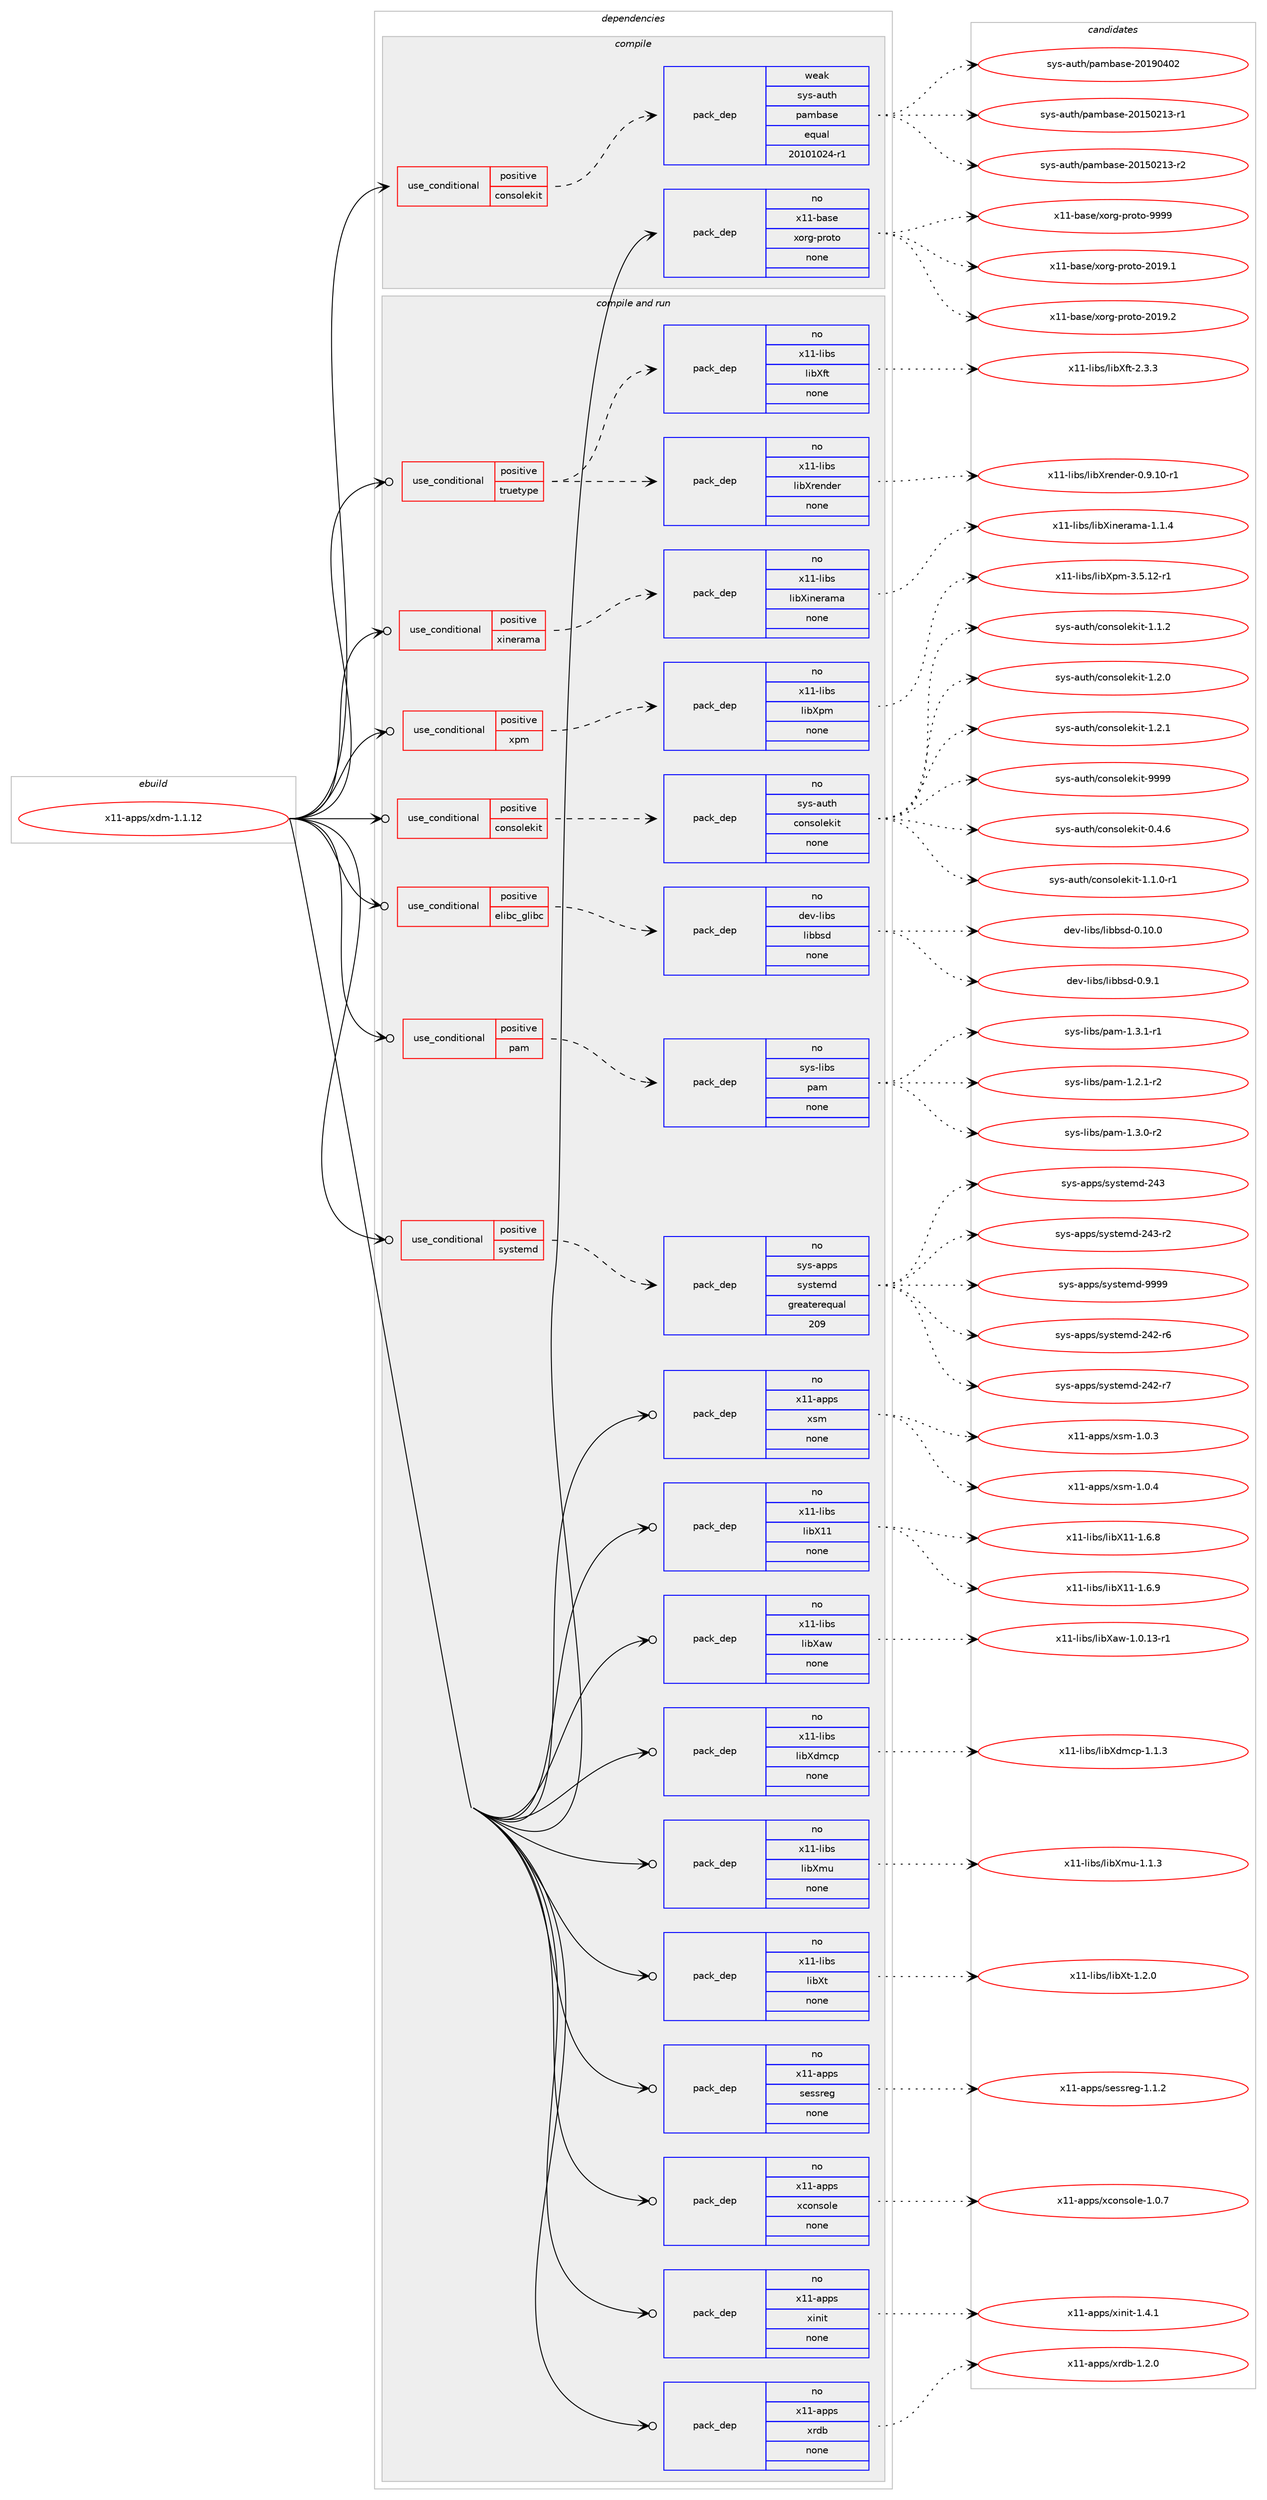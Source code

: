 digraph prolog {

# *************
# Graph options
# *************

newrank=true;
concentrate=true;
compound=true;
graph [rankdir=LR,fontname=Helvetica,fontsize=10,ranksep=1.5];#, ranksep=2.5, nodesep=0.2];
edge  [arrowhead=vee];
node  [fontname=Helvetica,fontsize=10];

# **********
# The ebuild
# **********

subgraph cluster_leftcol {
color=gray;
rank=same;
label=<<i>ebuild</i>>;
id [label="x11-apps/xdm-1.1.12", color=red, width=4, href="../x11-apps/xdm-1.1.12.svg"];
}

# ****************
# The dependencies
# ****************

subgraph cluster_midcol {
color=gray;
label=<<i>dependencies</i>>;
subgraph cluster_compile {
fillcolor="#eeeeee";
style=filled;
label=<<i>compile</i>>;
subgraph cond218862 {
dependency912628 [label=<<TABLE BORDER="0" CELLBORDER="1" CELLSPACING="0" CELLPADDING="4"><TR><TD ROWSPAN="3" CELLPADDING="10">use_conditional</TD></TR><TR><TD>positive</TD></TR><TR><TD>consolekit</TD></TR></TABLE>>, shape=none, color=red];
subgraph pack677307 {
dependency912629 [label=<<TABLE BORDER="0" CELLBORDER="1" CELLSPACING="0" CELLPADDING="4" WIDTH="220"><TR><TD ROWSPAN="6" CELLPADDING="30">pack_dep</TD></TR><TR><TD WIDTH="110">weak</TD></TR><TR><TD>sys-auth</TD></TR><TR><TD>pambase</TD></TR><TR><TD>equal</TD></TR><TR><TD>20101024-r1</TD></TR></TABLE>>, shape=none, color=blue];
}
dependency912628:e -> dependency912629:w [weight=20,style="dashed",arrowhead="vee"];
}
id:e -> dependency912628:w [weight=20,style="solid",arrowhead="vee"];
subgraph pack677308 {
dependency912630 [label=<<TABLE BORDER="0" CELLBORDER="1" CELLSPACING="0" CELLPADDING="4" WIDTH="220"><TR><TD ROWSPAN="6" CELLPADDING="30">pack_dep</TD></TR><TR><TD WIDTH="110">no</TD></TR><TR><TD>x11-base</TD></TR><TR><TD>xorg-proto</TD></TR><TR><TD>none</TD></TR><TR><TD></TD></TR></TABLE>>, shape=none, color=blue];
}
id:e -> dependency912630:w [weight=20,style="solid",arrowhead="vee"];
}
subgraph cluster_compileandrun {
fillcolor="#eeeeee";
style=filled;
label=<<i>compile and run</i>>;
subgraph cond218863 {
dependency912631 [label=<<TABLE BORDER="0" CELLBORDER="1" CELLSPACING="0" CELLPADDING="4"><TR><TD ROWSPAN="3" CELLPADDING="10">use_conditional</TD></TR><TR><TD>positive</TD></TR><TR><TD>consolekit</TD></TR></TABLE>>, shape=none, color=red];
subgraph pack677309 {
dependency912632 [label=<<TABLE BORDER="0" CELLBORDER="1" CELLSPACING="0" CELLPADDING="4" WIDTH="220"><TR><TD ROWSPAN="6" CELLPADDING="30">pack_dep</TD></TR><TR><TD WIDTH="110">no</TD></TR><TR><TD>sys-auth</TD></TR><TR><TD>consolekit</TD></TR><TR><TD>none</TD></TR><TR><TD></TD></TR></TABLE>>, shape=none, color=blue];
}
dependency912631:e -> dependency912632:w [weight=20,style="dashed",arrowhead="vee"];
}
id:e -> dependency912631:w [weight=20,style="solid",arrowhead="odotvee"];
subgraph cond218864 {
dependency912633 [label=<<TABLE BORDER="0" CELLBORDER="1" CELLSPACING="0" CELLPADDING="4"><TR><TD ROWSPAN="3" CELLPADDING="10">use_conditional</TD></TR><TR><TD>positive</TD></TR><TR><TD>elibc_glibc</TD></TR></TABLE>>, shape=none, color=red];
subgraph pack677310 {
dependency912634 [label=<<TABLE BORDER="0" CELLBORDER="1" CELLSPACING="0" CELLPADDING="4" WIDTH="220"><TR><TD ROWSPAN="6" CELLPADDING="30">pack_dep</TD></TR><TR><TD WIDTH="110">no</TD></TR><TR><TD>dev-libs</TD></TR><TR><TD>libbsd</TD></TR><TR><TD>none</TD></TR><TR><TD></TD></TR></TABLE>>, shape=none, color=blue];
}
dependency912633:e -> dependency912634:w [weight=20,style="dashed",arrowhead="vee"];
}
id:e -> dependency912633:w [weight=20,style="solid",arrowhead="odotvee"];
subgraph cond218865 {
dependency912635 [label=<<TABLE BORDER="0" CELLBORDER="1" CELLSPACING="0" CELLPADDING="4"><TR><TD ROWSPAN="3" CELLPADDING="10">use_conditional</TD></TR><TR><TD>positive</TD></TR><TR><TD>pam</TD></TR></TABLE>>, shape=none, color=red];
subgraph pack677311 {
dependency912636 [label=<<TABLE BORDER="0" CELLBORDER="1" CELLSPACING="0" CELLPADDING="4" WIDTH="220"><TR><TD ROWSPAN="6" CELLPADDING="30">pack_dep</TD></TR><TR><TD WIDTH="110">no</TD></TR><TR><TD>sys-libs</TD></TR><TR><TD>pam</TD></TR><TR><TD>none</TD></TR><TR><TD></TD></TR></TABLE>>, shape=none, color=blue];
}
dependency912635:e -> dependency912636:w [weight=20,style="dashed",arrowhead="vee"];
}
id:e -> dependency912635:w [weight=20,style="solid",arrowhead="odotvee"];
subgraph cond218866 {
dependency912637 [label=<<TABLE BORDER="0" CELLBORDER="1" CELLSPACING="0" CELLPADDING="4"><TR><TD ROWSPAN="3" CELLPADDING="10">use_conditional</TD></TR><TR><TD>positive</TD></TR><TR><TD>systemd</TD></TR></TABLE>>, shape=none, color=red];
subgraph pack677312 {
dependency912638 [label=<<TABLE BORDER="0" CELLBORDER="1" CELLSPACING="0" CELLPADDING="4" WIDTH="220"><TR><TD ROWSPAN="6" CELLPADDING="30">pack_dep</TD></TR><TR><TD WIDTH="110">no</TD></TR><TR><TD>sys-apps</TD></TR><TR><TD>systemd</TD></TR><TR><TD>greaterequal</TD></TR><TR><TD>209</TD></TR></TABLE>>, shape=none, color=blue];
}
dependency912637:e -> dependency912638:w [weight=20,style="dashed",arrowhead="vee"];
}
id:e -> dependency912637:w [weight=20,style="solid",arrowhead="odotvee"];
subgraph cond218867 {
dependency912639 [label=<<TABLE BORDER="0" CELLBORDER="1" CELLSPACING="0" CELLPADDING="4"><TR><TD ROWSPAN="3" CELLPADDING="10">use_conditional</TD></TR><TR><TD>positive</TD></TR><TR><TD>truetype</TD></TR></TABLE>>, shape=none, color=red];
subgraph pack677313 {
dependency912640 [label=<<TABLE BORDER="0" CELLBORDER="1" CELLSPACING="0" CELLPADDING="4" WIDTH="220"><TR><TD ROWSPAN="6" CELLPADDING="30">pack_dep</TD></TR><TR><TD WIDTH="110">no</TD></TR><TR><TD>x11-libs</TD></TR><TR><TD>libXrender</TD></TR><TR><TD>none</TD></TR><TR><TD></TD></TR></TABLE>>, shape=none, color=blue];
}
dependency912639:e -> dependency912640:w [weight=20,style="dashed",arrowhead="vee"];
subgraph pack677314 {
dependency912641 [label=<<TABLE BORDER="0" CELLBORDER="1" CELLSPACING="0" CELLPADDING="4" WIDTH="220"><TR><TD ROWSPAN="6" CELLPADDING="30">pack_dep</TD></TR><TR><TD WIDTH="110">no</TD></TR><TR><TD>x11-libs</TD></TR><TR><TD>libXft</TD></TR><TR><TD>none</TD></TR><TR><TD></TD></TR></TABLE>>, shape=none, color=blue];
}
dependency912639:e -> dependency912641:w [weight=20,style="dashed",arrowhead="vee"];
}
id:e -> dependency912639:w [weight=20,style="solid",arrowhead="odotvee"];
subgraph cond218868 {
dependency912642 [label=<<TABLE BORDER="0" CELLBORDER="1" CELLSPACING="0" CELLPADDING="4"><TR><TD ROWSPAN="3" CELLPADDING="10">use_conditional</TD></TR><TR><TD>positive</TD></TR><TR><TD>xinerama</TD></TR></TABLE>>, shape=none, color=red];
subgraph pack677315 {
dependency912643 [label=<<TABLE BORDER="0" CELLBORDER="1" CELLSPACING="0" CELLPADDING="4" WIDTH="220"><TR><TD ROWSPAN="6" CELLPADDING="30">pack_dep</TD></TR><TR><TD WIDTH="110">no</TD></TR><TR><TD>x11-libs</TD></TR><TR><TD>libXinerama</TD></TR><TR><TD>none</TD></TR><TR><TD></TD></TR></TABLE>>, shape=none, color=blue];
}
dependency912642:e -> dependency912643:w [weight=20,style="dashed",arrowhead="vee"];
}
id:e -> dependency912642:w [weight=20,style="solid",arrowhead="odotvee"];
subgraph cond218869 {
dependency912644 [label=<<TABLE BORDER="0" CELLBORDER="1" CELLSPACING="0" CELLPADDING="4"><TR><TD ROWSPAN="3" CELLPADDING="10">use_conditional</TD></TR><TR><TD>positive</TD></TR><TR><TD>xpm</TD></TR></TABLE>>, shape=none, color=red];
subgraph pack677316 {
dependency912645 [label=<<TABLE BORDER="0" CELLBORDER="1" CELLSPACING="0" CELLPADDING="4" WIDTH="220"><TR><TD ROWSPAN="6" CELLPADDING="30">pack_dep</TD></TR><TR><TD WIDTH="110">no</TD></TR><TR><TD>x11-libs</TD></TR><TR><TD>libXpm</TD></TR><TR><TD>none</TD></TR><TR><TD></TD></TR></TABLE>>, shape=none, color=blue];
}
dependency912644:e -> dependency912645:w [weight=20,style="dashed",arrowhead="vee"];
}
id:e -> dependency912644:w [weight=20,style="solid",arrowhead="odotvee"];
subgraph pack677317 {
dependency912646 [label=<<TABLE BORDER="0" CELLBORDER="1" CELLSPACING="0" CELLPADDING="4" WIDTH="220"><TR><TD ROWSPAN="6" CELLPADDING="30">pack_dep</TD></TR><TR><TD WIDTH="110">no</TD></TR><TR><TD>x11-apps</TD></TR><TR><TD>sessreg</TD></TR><TR><TD>none</TD></TR><TR><TD></TD></TR></TABLE>>, shape=none, color=blue];
}
id:e -> dependency912646:w [weight=20,style="solid",arrowhead="odotvee"];
subgraph pack677318 {
dependency912647 [label=<<TABLE BORDER="0" CELLBORDER="1" CELLSPACING="0" CELLPADDING="4" WIDTH="220"><TR><TD ROWSPAN="6" CELLPADDING="30">pack_dep</TD></TR><TR><TD WIDTH="110">no</TD></TR><TR><TD>x11-apps</TD></TR><TR><TD>xconsole</TD></TR><TR><TD>none</TD></TR><TR><TD></TD></TR></TABLE>>, shape=none, color=blue];
}
id:e -> dependency912647:w [weight=20,style="solid",arrowhead="odotvee"];
subgraph pack677319 {
dependency912648 [label=<<TABLE BORDER="0" CELLBORDER="1" CELLSPACING="0" CELLPADDING="4" WIDTH="220"><TR><TD ROWSPAN="6" CELLPADDING="30">pack_dep</TD></TR><TR><TD WIDTH="110">no</TD></TR><TR><TD>x11-apps</TD></TR><TR><TD>xinit</TD></TR><TR><TD>none</TD></TR><TR><TD></TD></TR></TABLE>>, shape=none, color=blue];
}
id:e -> dependency912648:w [weight=20,style="solid",arrowhead="odotvee"];
subgraph pack677320 {
dependency912649 [label=<<TABLE BORDER="0" CELLBORDER="1" CELLSPACING="0" CELLPADDING="4" WIDTH="220"><TR><TD ROWSPAN="6" CELLPADDING="30">pack_dep</TD></TR><TR><TD WIDTH="110">no</TD></TR><TR><TD>x11-apps</TD></TR><TR><TD>xrdb</TD></TR><TR><TD>none</TD></TR><TR><TD></TD></TR></TABLE>>, shape=none, color=blue];
}
id:e -> dependency912649:w [weight=20,style="solid",arrowhead="odotvee"];
subgraph pack677321 {
dependency912650 [label=<<TABLE BORDER="0" CELLBORDER="1" CELLSPACING="0" CELLPADDING="4" WIDTH="220"><TR><TD ROWSPAN="6" CELLPADDING="30">pack_dep</TD></TR><TR><TD WIDTH="110">no</TD></TR><TR><TD>x11-apps</TD></TR><TR><TD>xsm</TD></TR><TR><TD>none</TD></TR><TR><TD></TD></TR></TABLE>>, shape=none, color=blue];
}
id:e -> dependency912650:w [weight=20,style="solid",arrowhead="odotvee"];
subgraph pack677322 {
dependency912651 [label=<<TABLE BORDER="0" CELLBORDER="1" CELLSPACING="0" CELLPADDING="4" WIDTH="220"><TR><TD ROWSPAN="6" CELLPADDING="30">pack_dep</TD></TR><TR><TD WIDTH="110">no</TD></TR><TR><TD>x11-libs</TD></TR><TR><TD>libX11</TD></TR><TR><TD>none</TD></TR><TR><TD></TD></TR></TABLE>>, shape=none, color=blue];
}
id:e -> dependency912651:w [weight=20,style="solid",arrowhead="odotvee"];
subgraph pack677323 {
dependency912652 [label=<<TABLE BORDER="0" CELLBORDER="1" CELLSPACING="0" CELLPADDING="4" WIDTH="220"><TR><TD ROWSPAN="6" CELLPADDING="30">pack_dep</TD></TR><TR><TD WIDTH="110">no</TD></TR><TR><TD>x11-libs</TD></TR><TR><TD>libXaw</TD></TR><TR><TD>none</TD></TR><TR><TD></TD></TR></TABLE>>, shape=none, color=blue];
}
id:e -> dependency912652:w [weight=20,style="solid",arrowhead="odotvee"];
subgraph pack677324 {
dependency912653 [label=<<TABLE BORDER="0" CELLBORDER="1" CELLSPACING="0" CELLPADDING="4" WIDTH="220"><TR><TD ROWSPAN="6" CELLPADDING="30">pack_dep</TD></TR><TR><TD WIDTH="110">no</TD></TR><TR><TD>x11-libs</TD></TR><TR><TD>libXdmcp</TD></TR><TR><TD>none</TD></TR><TR><TD></TD></TR></TABLE>>, shape=none, color=blue];
}
id:e -> dependency912653:w [weight=20,style="solid",arrowhead="odotvee"];
subgraph pack677325 {
dependency912654 [label=<<TABLE BORDER="0" CELLBORDER="1" CELLSPACING="0" CELLPADDING="4" WIDTH="220"><TR><TD ROWSPAN="6" CELLPADDING="30">pack_dep</TD></TR><TR><TD WIDTH="110">no</TD></TR><TR><TD>x11-libs</TD></TR><TR><TD>libXmu</TD></TR><TR><TD>none</TD></TR><TR><TD></TD></TR></TABLE>>, shape=none, color=blue];
}
id:e -> dependency912654:w [weight=20,style="solid",arrowhead="odotvee"];
subgraph pack677326 {
dependency912655 [label=<<TABLE BORDER="0" CELLBORDER="1" CELLSPACING="0" CELLPADDING="4" WIDTH="220"><TR><TD ROWSPAN="6" CELLPADDING="30">pack_dep</TD></TR><TR><TD WIDTH="110">no</TD></TR><TR><TD>x11-libs</TD></TR><TR><TD>libXt</TD></TR><TR><TD>none</TD></TR><TR><TD></TD></TR></TABLE>>, shape=none, color=blue];
}
id:e -> dependency912655:w [weight=20,style="solid",arrowhead="odotvee"];
}
subgraph cluster_run {
fillcolor="#eeeeee";
style=filled;
label=<<i>run</i>>;
}
}

# **************
# The candidates
# **************

subgraph cluster_choices {
rank=same;
color=gray;
label=<<i>candidates</i>>;

subgraph choice677307 {
color=black;
nodesep=1;
choice1151211154597117116104471129710998971151014550484953485049514511449 [label="sys-auth/pambase-20150213-r1", color=red, width=4,href="../sys-auth/pambase-20150213-r1.svg"];
choice1151211154597117116104471129710998971151014550484953485049514511450 [label="sys-auth/pambase-20150213-r2", color=red, width=4,href="../sys-auth/pambase-20150213-r2.svg"];
choice115121115459711711610447112971099897115101455048495748524850 [label="sys-auth/pambase-20190402", color=red, width=4,href="../sys-auth/pambase-20190402.svg"];
dependency912629:e -> choice1151211154597117116104471129710998971151014550484953485049514511449:w [style=dotted,weight="100"];
dependency912629:e -> choice1151211154597117116104471129710998971151014550484953485049514511450:w [style=dotted,weight="100"];
dependency912629:e -> choice115121115459711711610447112971099897115101455048495748524850:w [style=dotted,weight="100"];
}
subgraph choice677308 {
color=black;
nodesep=1;
choice1204949459897115101471201111141034511211411111611145504849574649 [label="x11-base/xorg-proto-2019.1", color=red, width=4,href="../x11-base/xorg-proto-2019.1.svg"];
choice1204949459897115101471201111141034511211411111611145504849574650 [label="x11-base/xorg-proto-2019.2", color=red, width=4,href="../x11-base/xorg-proto-2019.2.svg"];
choice120494945989711510147120111114103451121141111161114557575757 [label="x11-base/xorg-proto-9999", color=red, width=4,href="../x11-base/xorg-proto-9999.svg"];
dependency912630:e -> choice1204949459897115101471201111141034511211411111611145504849574649:w [style=dotted,weight="100"];
dependency912630:e -> choice1204949459897115101471201111141034511211411111611145504849574650:w [style=dotted,weight="100"];
dependency912630:e -> choice120494945989711510147120111114103451121141111161114557575757:w [style=dotted,weight="100"];
}
subgraph choice677309 {
color=black;
nodesep=1;
choice11512111545971171161044799111110115111108101107105116454846524654 [label="sys-auth/consolekit-0.4.6", color=red, width=4,href="../sys-auth/consolekit-0.4.6.svg"];
choice115121115459711711610447991111101151111081011071051164549464946484511449 [label="sys-auth/consolekit-1.1.0-r1", color=red, width=4,href="../sys-auth/consolekit-1.1.0-r1.svg"];
choice11512111545971171161044799111110115111108101107105116454946494650 [label="sys-auth/consolekit-1.1.2", color=red, width=4,href="../sys-auth/consolekit-1.1.2.svg"];
choice11512111545971171161044799111110115111108101107105116454946504648 [label="sys-auth/consolekit-1.2.0", color=red, width=4,href="../sys-auth/consolekit-1.2.0.svg"];
choice11512111545971171161044799111110115111108101107105116454946504649 [label="sys-auth/consolekit-1.2.1", color=red, width=4,href="../sys-auth/consolekit-1.2.1.svg"];
choice115121115459711711610447991111101151111081011071051164557575757 [label="sys-auth/consolekit-9999", color=red, width=4,href="../sys-auth/consolekit-9999.svg"];
dependency912632:e -> choice11512111545971171161044799111110115111108101107105116454846524654:w [style=dotted,weight="100"];
dependency912632:e -> choice115121115459711711610447991111101151111081011071051164549464946484511449:w [style=dotted,weight="100"];
dependency912632:e -> choice11512111545971171161044799111110115111108101107105116454946494650:w [style=dotted,weight="100"];
dependency912632:e -> choice11512111545971171161044799111110115111108101107105116454946504648:w [style=dotted,weight="100"];
dependency912632:e -> choice11512111545971171161044799111110115111108101107105116454946504649:w [style=dotted,weight="100"];
dependency912632:e -> choice115121115459711711610447991111101151111081011071051164557575757:w [style=dotted,weight="100"];
}
subgraph choice677310 {
color=black;
nodesep=1;
choice100101118451081059811547108105989811510045484649484648 [label="dev-libs/libbsd-0.10.0", color=red, width=4,href="../dev-libs/libbsd-0.10.0.svg"];
choice1001011184510810598115471081059898115100454846574649 [label="dev-libs/libbsd-0.9.1", color=red, width=4,href="../dev-libs/libbsd-0.9.1.svg"];
dependency912634:e -> choice100101118451081059811547108105989811510045484649484648:w [style=dotted,weight="100"];
dependency912634:e -> choice1001011184510810598115471081059898115100454846574649:w [style=dotted,weight="100"];
}
subgraph choice677311 {
color=black;
nodesep=1;
choice115121115451081059811547112971094549465046494511450 [label="sys-libs/pam-1.2.1-r2", color=red, width=4,href="../sys-libs/pam-1.2.1-r2.svg"];
choice115121115451081059811547112971094549465146484511450 [label="sys-libs/pam-1.3.0-r2", color=red, width=4,href="../sys-libs/pam-1.3.0-r2.svg"];
choice115121115451081059811547112971094549465146494511449 [label="sys-libs/pam-1.3.1-r1", color=red, width=4,href="../sys-libs/pam-1.3.1-r1.svg"];
dependency912636:e -> choice115121115451081059811547112971094549465046494511450:w [style=dotted,weight="100"];
dependency912636:e -> choice115121115451081059811547112971094549465146484511450:w [style=dotted,weight="100"];
dependency912636:e -> choice115121115451081059811547112971094549465146494511449:w [style=dotted,weight="100"];
}
subgraph choice677312 {
color=black;
nodesep=1;
choice115121115459711211211547115121115116101109100455052504511454 [label="sys-apps/systemd-242-r6", color=red, width=4,href="../sys-apps/systemd-242-r6.svg"];
choice115121115459711211211547115121115116101109100455052504511455 [label="sys-apps/systemd-242-r7", color=red, width=4,href="../sys-apps/systemd-242-r7.svg"];
choice11512111545971121121154711512111511610110910045505251 [label="sys-apps/systemd-243", color=red, width=4,href="../sys-apps/systemd-243.svg"];
choice115121115459711211211547115121115116101109100455052514511450 [label="sys-apps/systemd-243-r2", color=red, width=4,href="../sys-apps/systemd-243-r2.svg"];
choice1151211154597112112115471151211151161011091004557575757 [label="sys-apps/systemd-9999", color=red, width=4,href="../sys-apps/systemd-9999.svg"];
dependency912638:e -> choice115121115459711211211547115121115116101109100455052504511454:w [style=dotted,weight="100"];
dependency912638:e -> choice115121115459711211211547115121115116101109100455052504511455:w [style=dotted,weight="100"];
dependency912638:e -> choice11512111545971121121154711512111511610110910045505251:w [style=dotted,weight="100"];
dependency912638:e -> choice115121115459711211211547115121115116101109100455052514511450:w [style=dotted,weight="100"];
dependency912638:e -> choice1151211154597112112115471151211151161011091004557575757:w [style=dotted,weight="100"];
}
subgraph choice677313 {
color=black;
nodesep=1;
choice12049494510810598115471081059888114101110100101114454846574649484511449 [label="x11-libs/libXrender-0.9.10-r1", color=red, width=4,href="../x11-libs/libXrender-0.9.10-r1.svg"];
dependency912640:e -> choice12049494510810598115471081059888114101110100101114454846574649484511449:w [style=dotted,weight="100"];
}
subgraph choice677314 {
color=black;
nodesep=1;
choice12049494510810598115471081059888102116455046514651 [label="x11-libs/libXft-2.3.3", color=red, width=4,href="../x11-libs/libXft-2.3.3.svg"];
dependency912641:e -> choice12049494510810598115471081059888102116455046514651:w [style=dotted,weight="100"];
}
subgraph choice677315 {
color=black;
nodesep=1;
choice120494945108105981154710810598881051101011149710997454946494652 [label="x11-libs/libXinerama-1.1.4", color=red, width=4,href="../x11-libs/libXinerama-1.1.4.svg"];
dependency912643:e -> choice120494945108105981154710810598881051101011149710997454946494652:w [style=dotted,weight="100"];
}
subgraph choice677316 {
color=black;
nodesep=1;
choice12049494510810598115471081059888112109455146534649504511449 [label="x11-libs/libXpm-3.5.12-r1", color=red, width=4,href="../x11-libs/libXpm-3.5.12-r1.svg"];
dependency912645:e -> choice12049494510810598115471081059888112109455146534649504511449:w [style=dotted,weight="100"];
}
subgraph choice677317 {
color=black;
nodesep=1;
choice1204949459711211211547115101115115114101103454946494650 [label="x11-apps/sessreg-1.1.2", color=red, width=4,href="../x11-apps/sessreg-1.1.2.svg"];
dependency912646:e -> choice1204949459711211211547115101115115114101103454946494650:w [style=dotted,weight="100"];
}
subgraph choice677318 {
color=black;
nodesep=1;
choice120494945971121121154712099111110115111108101454946484655 [label="x11-apps/xconsole-1.0.7", color=red, width=4,href="../x11-apps/xconsole-1.0.7.svg"];
dependency912647:e -> choice120494945971121121154712099111110115111108101454946484655:w [style=dotted,weight="100"];
}
subgraph choice677319 {
color=black;
nodesep=1;
choice1204949459711211211547120105110105116454946524649 [label="x11-apps/xinit-1.4.1", color=red, width=4,href="../x11-apps/xinit-1.4.1.svg"];
dependency912648:e -> choice1204949459711211211547120105110105116454946524649:w [style=dotted,weight="100"];
}
subgraph choice677320 {
color=black;
nodesep=1;
choice120494945971121121154712011410098454946504648 [label="x11-apps/xrdb-1.2.0", color=red, width=4,href="../x11-apps/xrdb-1.2.0.svg"];
dependency912649:e -> choice120494945971121121154712011410098454946504648:w [style=dotted,weight="100"];
}
subgraph choice677321 {
color=black;
nodesep=1;
choice1204949459711211211547120115109454946484651 [label="x11-apps/xsm-1.0.3", color=red, width=4,href="../x11-apps/xsm-1.0.3.svg"];
choice1204949459711211211547120115109454946484652 [label="x11-apps/xsm-1.0.4", color=red, width=4,href="../x11-apps/xsm-1.0.4.svg"];
dependency912650:e -> choice1204949459711211211547120115109454946484651:w [style=dotted,weight="100"];
dependency912650:e -> choice1204949459711211211547120115109454946484652:w [style=dotted,weight="100"];
}
subgraph choice677322 {
color=black;
nodesep=1;
choice120494945108105981154710810598884949454946544656 [label="x11-libs/libX11-1.6.8", color=red, width=4,href="../x11-libs/libX11-1.6.8.svg"];
choice120494945108105981154710810598884949454946544657 [label="x11-libs/libX11-1.6.9", color=red, width=4,href="../x11-libs/libX11-1.6.9.svg"];
dependency912651:e -> choice120494945108105981154710810598884949454946544656:w [style=dotted,weight="100"];
dependency912651:e -> choice120494945108105981154710810598884949454946544657:w [style=dotted,weight="100"];
}
subgraph choice677323 {
color=black;
nodesep=1;
choice1204949451081059811547108105988897119454946484649514511449 [label="x11-libs/libXaw-1.0.13-r1", color=red, width=4,href="../x11-libs/libXaw-1.0.13-r1.svg"];
dependency912652:e -> choice1204949451081059811547108105988897119454946484649514511449:w [style=dotted,weight="100"];
}
subgraph choice677324 {
color=black;
nodesep=1;
choice1204949451081059811547108105988810010999112454946494651 [label="x11-libs/libXdmcp-1.1.3", color=red, width=4,href="../x11-libs/libXdmcp-1.1.3.svg"];
dependency912653:e -> choice1204949451081059811547108105988810010999112454946494651:w [style=dotted,weight="100"];
}
subgraph choice677325 {
color=black;
nodesep=1;
choice12049494510810598115471081059888109117454946494651 [label="x11-libs/libXmu-1.1.3", color=red, width=4,href="../x11-libs/libXmu-1.1.3.svg"];
dependency912654:e -> choice12049494510810598115471081059888109117454946494651:w [style=dotted,weight="100"];
}
subgraph choice677326 {
color=black;
nodesep=1;
choice12049494510810598115471081059888116454946504648 [label="x11-libs/libXt-1.2.0", color=red, width=4,href="../x11-libs/libXt-1.2.0.svg"];
dependency912655:e -> choice12049494510810598115471081059888116454946504648:w [style=dotted,weight="100"];
}
}

}
